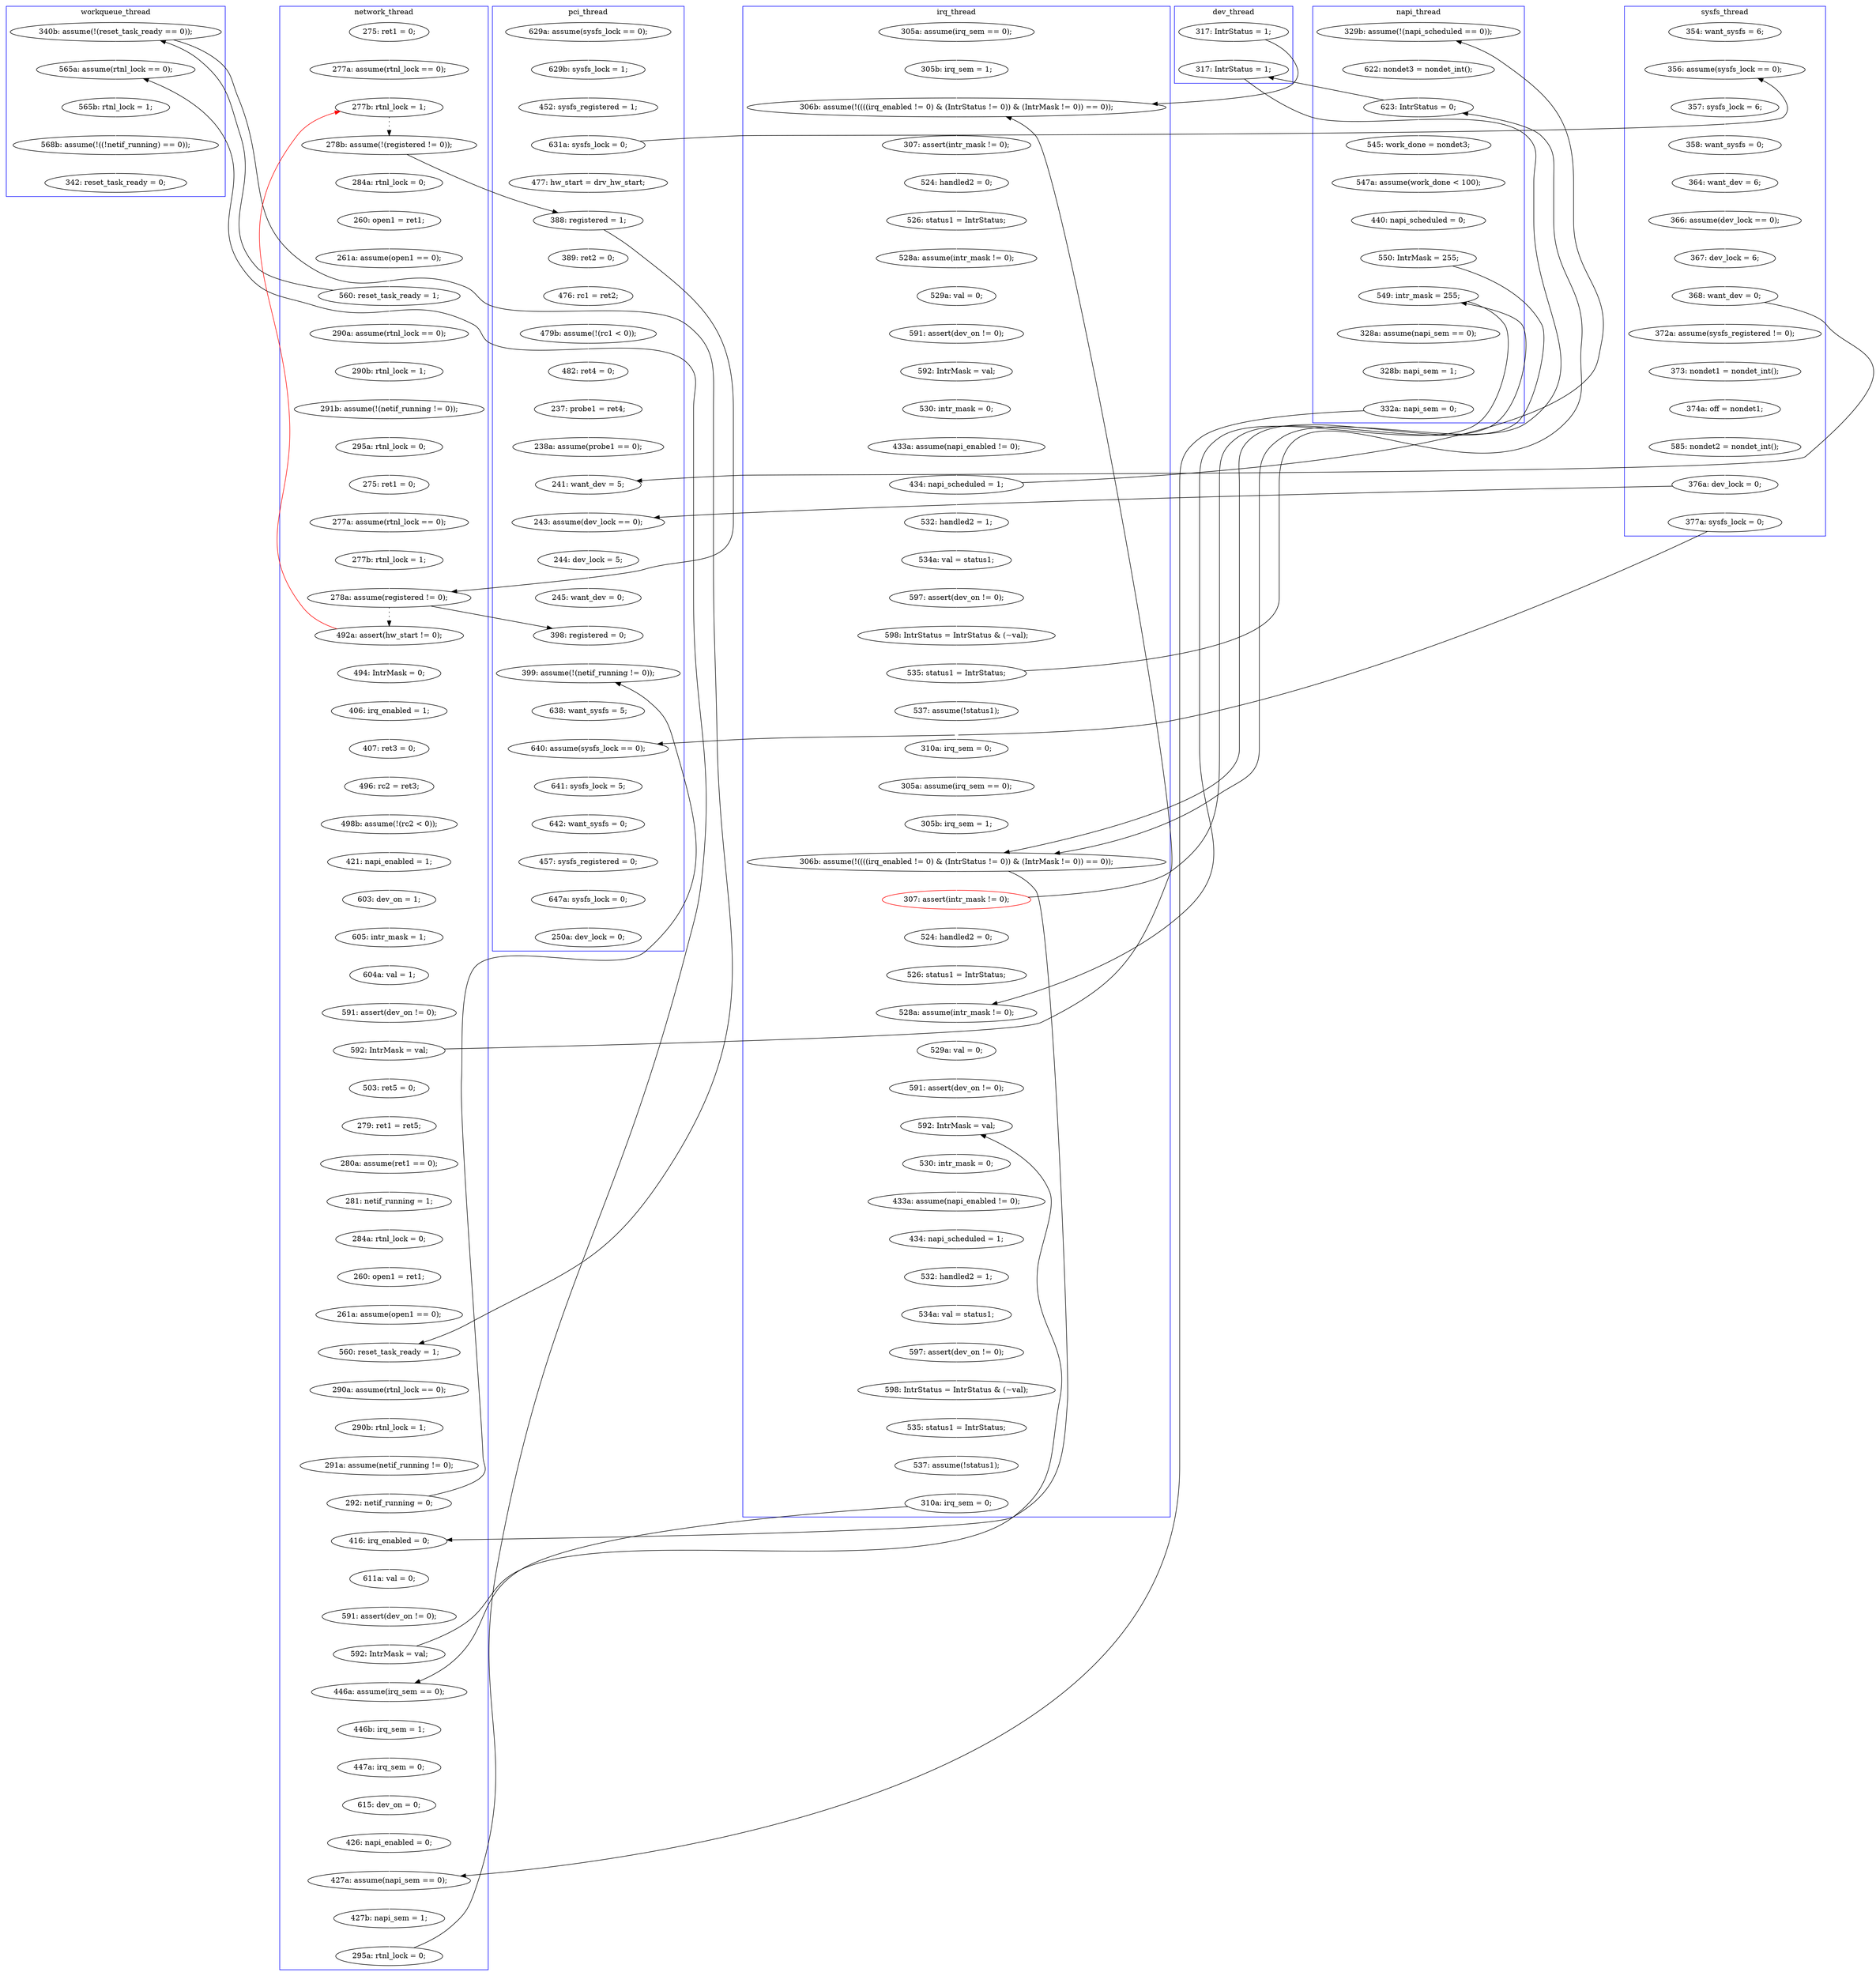 digraph Counterexample {
	255 -> 264 [color = white, style = solid]
	71 -> 235 [color = white, style = solid]
	296 -> 297 [color = black, style = solid, constraint = false]
	26 -> 28 [color = white, style = solid]
	188 -> 190 [color = white, style = solid]
	133 -> 136 [color = white, style = solid]
	75 -> 218 [color = white, style = solid]
	299 -> 329 [color = white, style = solid]
	303 -> 304 [color = white, style = solid]
	296 -> 331 [color = white, style = solid]
	261 -> 262 [color = white, style = solid]
	269 -> 270 [color = white, style = solid]
	180 -> 183 [color = black, style = solid, constraint = false]
	322 -> 325 [color = white, style = solid]
	116 -> 120 [color = white, style = solid]
	210 -> 217 [color = white, style = solid]
	340 -> 341 [color = white, style = solid]
	315 -> 318 [color = white, style = solid]
	338 -> 339 [color = white, style = solid]
	90 -> 92 [color = white, style = solid]
	339 -> 340 [color = white, style = solid]
	60 -> 61 [color = white, style = solid]
	180 -> 182 [color = white, style = solid]
	108 -> 111 [color = white, style = solid]
	129 -> 132 [color = white, style = solid]
	139 -> 142 [color = white, style = solid]
	121 -> 154 [color = black, style = solid, constraint = false]
	32 -> 74 [color = black, style = solid, constraint = false]
	226 -> 231 [color = white, style = solid]
	226 -> 261 [color = black, style = solid, constraint = false]
	121 -> 205 [color = white, style = solid]
	136 -> 137 [color = white, style = solid]
	313 -> 314 [color = white, style = solid]
	231 -> 232 [color = white, style = solid]
	270 -> 272 [color = white, style = solid]
	217 -> 226 [color = white, style = solid]
	291 -> 293 [color = white, style = solid]
	224 -> 257 [color = white, style = solid]
	162 -> 247 [color = white, style = solid]
	32 -> 45 [color = white, style = solid]
	105 -> 108 [color = white, style = solid]
	153 -> 162 [color = white, style = solid]
	318 -> 319 [color = black, style = solid, constraint = false]
	262 -> 269 [color = white, style = solid]
	272 -> 276 [color = white, style = solid]
	54 -> 60 [color = white, style = solid]
	117 -> 146 [color = black, style = solid, constraint = false]
	223 -> 247 [color = black, style = solid, constraint = false]
	233 -> 314 [color = black, style = solid, constraint = false]
	165 -> 168 [color = white, style = solid]
	344 -> 346 [color = white, style = solid]
	304 -> 307 [color = white, style = solid]
	249 -> 252 [color = white, style = solid]
	204 -> 210 [color = white, style = solid]
	150 -> 151 [color = white, style = solid]
	111 -> 115 [color = white, style = solid]
	74 -> 75 [color = white, style = solid]
	217 -> 223 [color = black, style = solid, constraint = false]
	192 -> 207 [color = white, style = solid]
	168 -> 169 [color = white, style = solid]
	154 -> 158 [color = white, style = solid]
	66 -> 74 [color = white, style = solid]
	307 -> 313 [color = white, style = solid]
	82 -> 88 [color = white, style = solid]
	192 -> 200 [color = black, style = solid, constraint = false]
	56 -> 63 [color = white, style = solid]
	265 -> 270 [color = black, style = solid, constraint = false]
	104 -> 105 [color = white, style = solid]
	92 -> 329 [color = black, style = solid, constraint = false]
	330 -> 338 [color = white, style = solid]
	98 -> 103 [color = white, style = solid]
	74 -> 92 [color = black, style = solid, constraint = false]
	282 -> 283 [color = white, style = solid]
	179 -> 180 [color = white, style = solid]
	92 -> 97 [color = black, style = dotted]
	123 -> 124 [color = white, style = solid]
	320 -> 322 [color = white, style = solid]
	331 -> 339 [color = black, style = solid, constraint = false]
	61 -> 64 [color = white, style = solid]
	200 -> 205 [color = black, style = solid, constraint = false]
	235 -> 236 [color = white, style = solid]
	240 -> 241 [color = white, style = solid]
	239 -> 240 [color = white, style = solid]
	128 -> 129 [color = white, style = solid]
	293 -> 302 [color = black, style = solid, constraint = false]
	29 -> 32 [color = black, style = dotted]
	151 -> 153 [color = white, style = solid]
	158 -> 164 [color = white, style = solid]
	302 -> 303 [color = white, style = solid]
	190 -> 192 [color = white, style = solid]
	257 -> 258 [color = white, style = solid]
	41 -> 42 [color = white, style = solid]
	42 -> 56 [color = white, style = solid]
	45 -> 46 [color = white, style = solid]
	236 -> 237 [color = white, style = solid]
	258 -> 261 [color = white, style = solid]
	329 -> 330 [color = white, style = solid]
	200 -> 201 [color = white, style = solid]
	46 -> 49 [color = white, style = solid]
	201 -> 204 [color = white, style = solid]
	103 -> 104 [color = white, style = solid]
	341 -> 344 [color = white, style = solid]
	297 -> 298 [color = white, style = solid]
	28 -> 29 [color = white, style = solid]
	138 -> 139 [color = white, style = solid]
	241 -> 294 [color = black, style = solid, constraint = false]
	246 -> 249 [color = white, style = solid]
	238 -> 239 [color = white, style = solid]
	285 -> 291 [color = white, style = solid]
	314 -> 315 [color = white, style = solid]
	63 -> 235 [color = black, style = solid, constraint = false]
	124 -> 154 [color = white, style = solid]
	280 -> 282 [color = white, style = solid]
	264 -> 265 [color = white, style = solid]
	319 -> 320 [color = white, style = solid]
	142 -> 146 [color = white, style = solid]
	232 -> 233 [color = white, style = solid]
	218 -> 221 [color = white, style = solid]
	276 -> 277 [color = white, style = solid]
	146 -> 150 [color = white, style = solid]
	223 -> 224 [color = white, style = solid]
	346 -> 354 [color = white, style = solid]
	279 -> 280 [color = white, style = solid]
	132 -> 133 [color = white, style = solid]
	265 -> 302 [color = white, style = solid]
	137 -> 138 [color = white, style = solid]
	54 -> 117 [color = black, style = solid, constraint = false]
	199 -> 200 [color = white, style = solid]
	224 -> 226 [color = black, style = solid, constraint = false]
	290 -> 294 [color = white, style = solid]
	294 -> 297 [color = white, style = solid]
	283 -> 285 [color = white, style = solid]
	97 -> 98 [color = white, style = solid]
	215 -> 223 [color = white, style = solid]
	172 -> 175 [color = white, style = solid]
	89 -> 90 [color = white, style = solid]
	171 -> 172 [color = white, style = solid]
	183 -> 199 [color = white, style = solid]
	97 -> 29 [color = red, style = solid, constraint = false]
	169 -> 171 [color = white, style = solid]
	120 -> 128 [color = white, style = solid]
	164 -> 165 [color = white, style = solid]
	49 -> 54 [color = white, style = solid]
	182 -> 186 [color = white, style = solid]
	237 -> 238 [color = white, style = solid]
	207 -> 211 [color = white, style = solid]
	277 -> 279 [color = white, style = solid]
	287 -> 290 [color = white, style = solid]
	129 -> 154 [color = black, style = solid, constraint = false]
	162 -> 330 [color = black, style = solid, constraint = false]
	88 -> 89 [color = white, style = solid]
	298 -> 299 [color = white, style = solid]
	186 -> 188 [color = white, style = solid]
	252 -> 296 [color = white, style = solid]
	205 -> 223 [color = black, style = solid, constraint = false]
	117 -> 319 [color = white, style = solid]
	175 -> 179 [color = white, style = solid]
	115 -> 116 [color = white, style = solid]
	245 -> 246 [color = white, style = solid]
	221 -> 222 [color = white, style = solid]
	214 -> 215 [color = white, style = solid]
	211 -> 214 [color = white, style = solid]
	247 -> 255 [color = white, style = solid]
	63 -> 66 [color = white, style = solid]
	64 -> 82 [color = white, style = solid]
	222 -> 287 [color = white, style = solid]
	241 -> 245 [color = white, style = solid]
	subgraph cluster5 {
		label = workqueue_thread
		color = blue
		320  [label = "565b: rtnl_lock = 1;"]
		325  [label = "342: reset_task_ready = 0;"]
		319  [label = "565a: assume(rtnl_lock == 0);"]
		322  [label = "568b: assume(!((!netif_running) == 0));"]
		117  [label = "340b: assume(!(reset_task_ready == 0));"]
	}
	subgraph cluster7 {
		label = dev_thread
		color = blue
		121  [label = "317: IntrStatus = 1;"]
		205  [label = "317: IntrStatus = 1;"]
	}
	subgraph cluster4 {
		label = napi_thread
		color = blue
		231  [label = "328a: assume(napi_sem == 0);"]
		233  [label = "332a: napi_sem = 0;"]
		204  [label = "547a: assume(work_done < 100);"]
		183  [label = "329b: assume(!(napi_scheduled == 0));"]
		210  [label = "440: napi_scheduled = 0;"]
		232  [label = "328b: napi_sem = 1;"]
		201  [label = "545: work_done = nondet3;"]
		199  [label = "622: nondet3 = nondet_int();"]
		226  [label = "549: intr_mask = 255;"]
		200  [label = "623: IntrStatus = 0;"]
		217  [label = "550: IntrMask = 255;"]
	}
	subgraph cluster2 {
		label = network_thread
		color = blue
		136  [label = "280a: assume(ret1 == 0);"]
		82  [label = "295a: rtnl_lock = 0;"]
		61  [label = "290b: rtnl_lock = 1;"]
		151  [label = "290b: rtnl_lock = 1;"]
		302  [label = "446a: assume(irq_sem == 0);"]
		88  [label = "275: ret1 = 0;"]
		89  [label = "277a: assume(rtnl_lock == 0);"]
		153  [label = "291a: assume(netif_running != 0);"]
		116  [label = "605: intr_mask = 1;"]
		142  [label = "261a: assume(open1 == 0);"]
		132  [label = "503: ret5 = 0;"]
		105  [label = "496: rc2 = ret3;"]
		111  [label = "421: napi_enabled = 1;"]
		314  [label = "427a: assume(napi_sem == 0);"]
		129  [label = "592: IntrMask = val;"]
		120  [label = "604a: val = 1;"]
		264  [label = "591: assert(dev_on != 0);"]
		60  [label = "290a: assume(rtnl_lock == 0);"]
		304  [label = "447a: irq_sem = 0;"]
		146  [label = "560: reset_task_ready = 1;"]
		28  [label = "277a: assume(rtnl_lock == 0);"]
		307  [label = "615: dev_on = 0;"]
		133  [label = "279: ret1 = ret5;"]
		162  [label = "292: netif_running = 0;"]
		318  [label = "295a: rtnl_lock = 0;"]
		32  [label = "278b: assume(!(registered != 0));"]
		54  [label = "560: reset_task_ready = 1;"]
		90  [label = "277b: rtnl_lock = 1;"]
		138  [label = "284a: rtnl_lock = 0;"]
		49  [label = "261a: assume(open1 == 0);"]
		139  [label = "260: open1 = ret1;"]
		104  [label = "407: ret3 = 0;"]
		64  [label = "291b: assume(!(netif_running != 0));"]
		29  [label = "277b: rtnl_lock = 1;"]
		97  [label = "492a: assert(hw_start != 0);"]
		98  [label = "494: IntrMask = 0;"]
		103  [label = "406: irq_enabled = 1;"]
		255  [label = "611a: val = 0;"]
		108  [label = "498b: assume(!(rc2 < 0));"]
		26  [label = "275: ret1 = 0;"]
		92  [label = "278a: assume(registered != 0);"]
		46  [label = "260: open1 = ret1;"]
		115  [label = "603: dev_on = 1;"]
		45  [label = "284a: rtnl_lock = 0;"]
		247  [label = "416: irq_enabled = 0;"]
		137  [label = "281: netif_running = 1;"]
		128  [label = "591: assert(dev_on != 0);"]
		265  [label = "592: IntrMask = val;"]
		313  [label = "426: napi_enabled = 0;"]
		150  [label = "290a: assume(rtnl_lock == 0);"]
		303  [label = "446b: irq_sem = 1;"]
		315  [label = "427b: napi_sem = 1;"]
	}
	subgraph cluster6 {
		label = sysfs_thread
		color = blue
		331  [label = "377a: sysfs_lock = 0;"]
		296  [label = "376a: dev_lock = 0;"]
		252  [label = "585: nondet2 = nondet_int();"]
		235  [label = "356: assume(sysfs_lock == 0);"]
		249  [label = "374a: off = nondet1;"]
		236  [label = "357: sysfs_lock = 6;"]
		241  [label = "368: want_dev = 0;"]
		237  [label = "358: want_sysfs = 0;"]
		239  [label = "366: assume(dev_lock == 0);"]
		246  [label = "373: nondet1 = nondet_int();"]
		71  [label = "354: want_sysfs = 6;"]
		238  [label = "364: want_dev = 6;"]
		245  [label = "372a: assume(sysfs_registered != 0);"]
		240  [label = "367: dev_lock = 6;"]
	}
	subgraph cluster3 {
		label = irq_thread
		color = blue
		293  [label = "310a: irq_sem = 0;"]
		215  [label = "305b: irq_sem = 1;"]
		262  [label = "529a: val = 0;"]
		270  [label = "592: IntrMask = val;"]
		280  [label = "534a: val = status1;"]
		169  [label = "529a: val = 0;"]
		283  [label = "598: IntrStatus = IntrStatus & (~val);"]
		223  [label = "306b: assume(!((((irq_enabled != 0) & (IntrStatus != 0)) & (IntrMask != 0)) == 0));"]
		257  [label = "524: handled2 = 0;"]
		277  [label = "434: napi_scheduled = 1;"]
		182  [label = "532: handled2 = 1;"]
		172  [label = "592: IntrMask = val;"]
		179  [label = "433a: assume(napi_enabled != 0);"]
		192  [label = "535: status1 = IntrStatus;"]
		291  [label = "537: assume(!status1);"]
		164  [label = "524: handled2 = 0;"]
		207  [label = "537: assume(!status1);"]
		261  [label = "528a: assume(intr_mask != 0);"]
		285  [label = "535: status1 = IntrStatus;"]
		154  [label = "306b: assume(!((((irq_enabled != 0) & (IntrStatus != 0)) & (IntrMask != 0)) == 0));"]
		224  [label = "307: assert(intr_mask != 0);", color = red]
		276  [label = "433a: assume(napi_enabled != 0);"]
		124  [label = "305b: irq_sem = 1;"]
		175  [label = "530: intr_mask = 0;"]
		279  [label = "532: handled2 = 1;"]
		171  [label = "591: assert(dev_on != 0);"]
		123  [label = "305a: assume(irq_sem == 0);"]
		272  [label = "530: intr_mask = 0;"]
		214  [label = "305a: assume(irq_sem == 0);"]
		165  [label = "526: status1 = IntrStatus;"]
		188  [label = "597: assert(dev_on != 0);"]
		158  [label = "307: assert(intr_mask != 0);"]
		282  [label = "597: assert(dev_on != 0);"]
		168  [label = "528a: assume(intr_mask != 0);"]
		190  [label = "598: IntrStatus = IntrStatus & (~val);"]
		269  [label = "591: assert(dev_on != 0);"]
		211  [label = "310a: irq_sem = 0;"]
		186  [label = "534a: val = status1;"]
		180  [label = "434: napi_scheduled = 1;"]
		258  [label = "526: status1 = IntrStatus;"]
	}
	subgraph cluster1 {
		label = pci_thread
		color = blue
		299  [label = "245: want_dev = 0;"]
		63  [label = "631a: sysfs_lock = 0;"]
		341  [label = "642: want_sysfs = 0;"]
		287  [label = "237: probe1 = ret4;"]
		330  [label = "399: assume(!(netif_running != 0));"]
		42  [label = "629b: sysfs_lock = 1;"]
		346  [label = "647a: sysfs_lock = 0;"]
		66  [label = "477: hw_start = drv_hw_start;"]
		344  [label = "457: sysfs_registered = 0;"]
		290  [label = "238a: assume(probe1 == 0);"]
		340  [label = "641: sysfs_lock = 5;"]
		221  [label = "479b: assume(!(rc1 < 0));"]
		218  [label = "476: rc1 = ret2;"]
		56  [label = "452: sysfs_registered = 1;"]
		354  [label = "250a: dev_lock = 0;"]
		339  [label = "640: assume(sysfs_lock == 0);"]
		329  [label = "398: registered = 0;"]
		75  [label = "389: ret2 = 0;"]
		297  [label = "243: assume(dev_lock == 0);"]
		74  [label = "388: registered = 1;"]
		41  [label = "629a: assume(sysfs_lock == 0);"]
		298  [label = "244: dev_lock = 5;"]
		338  [label = "638: want_sysfs = 5;"]
		222  [label = "482: ret4 = 0;"]
		294  [label = "241: want_dev = 5;"]
	}
}
